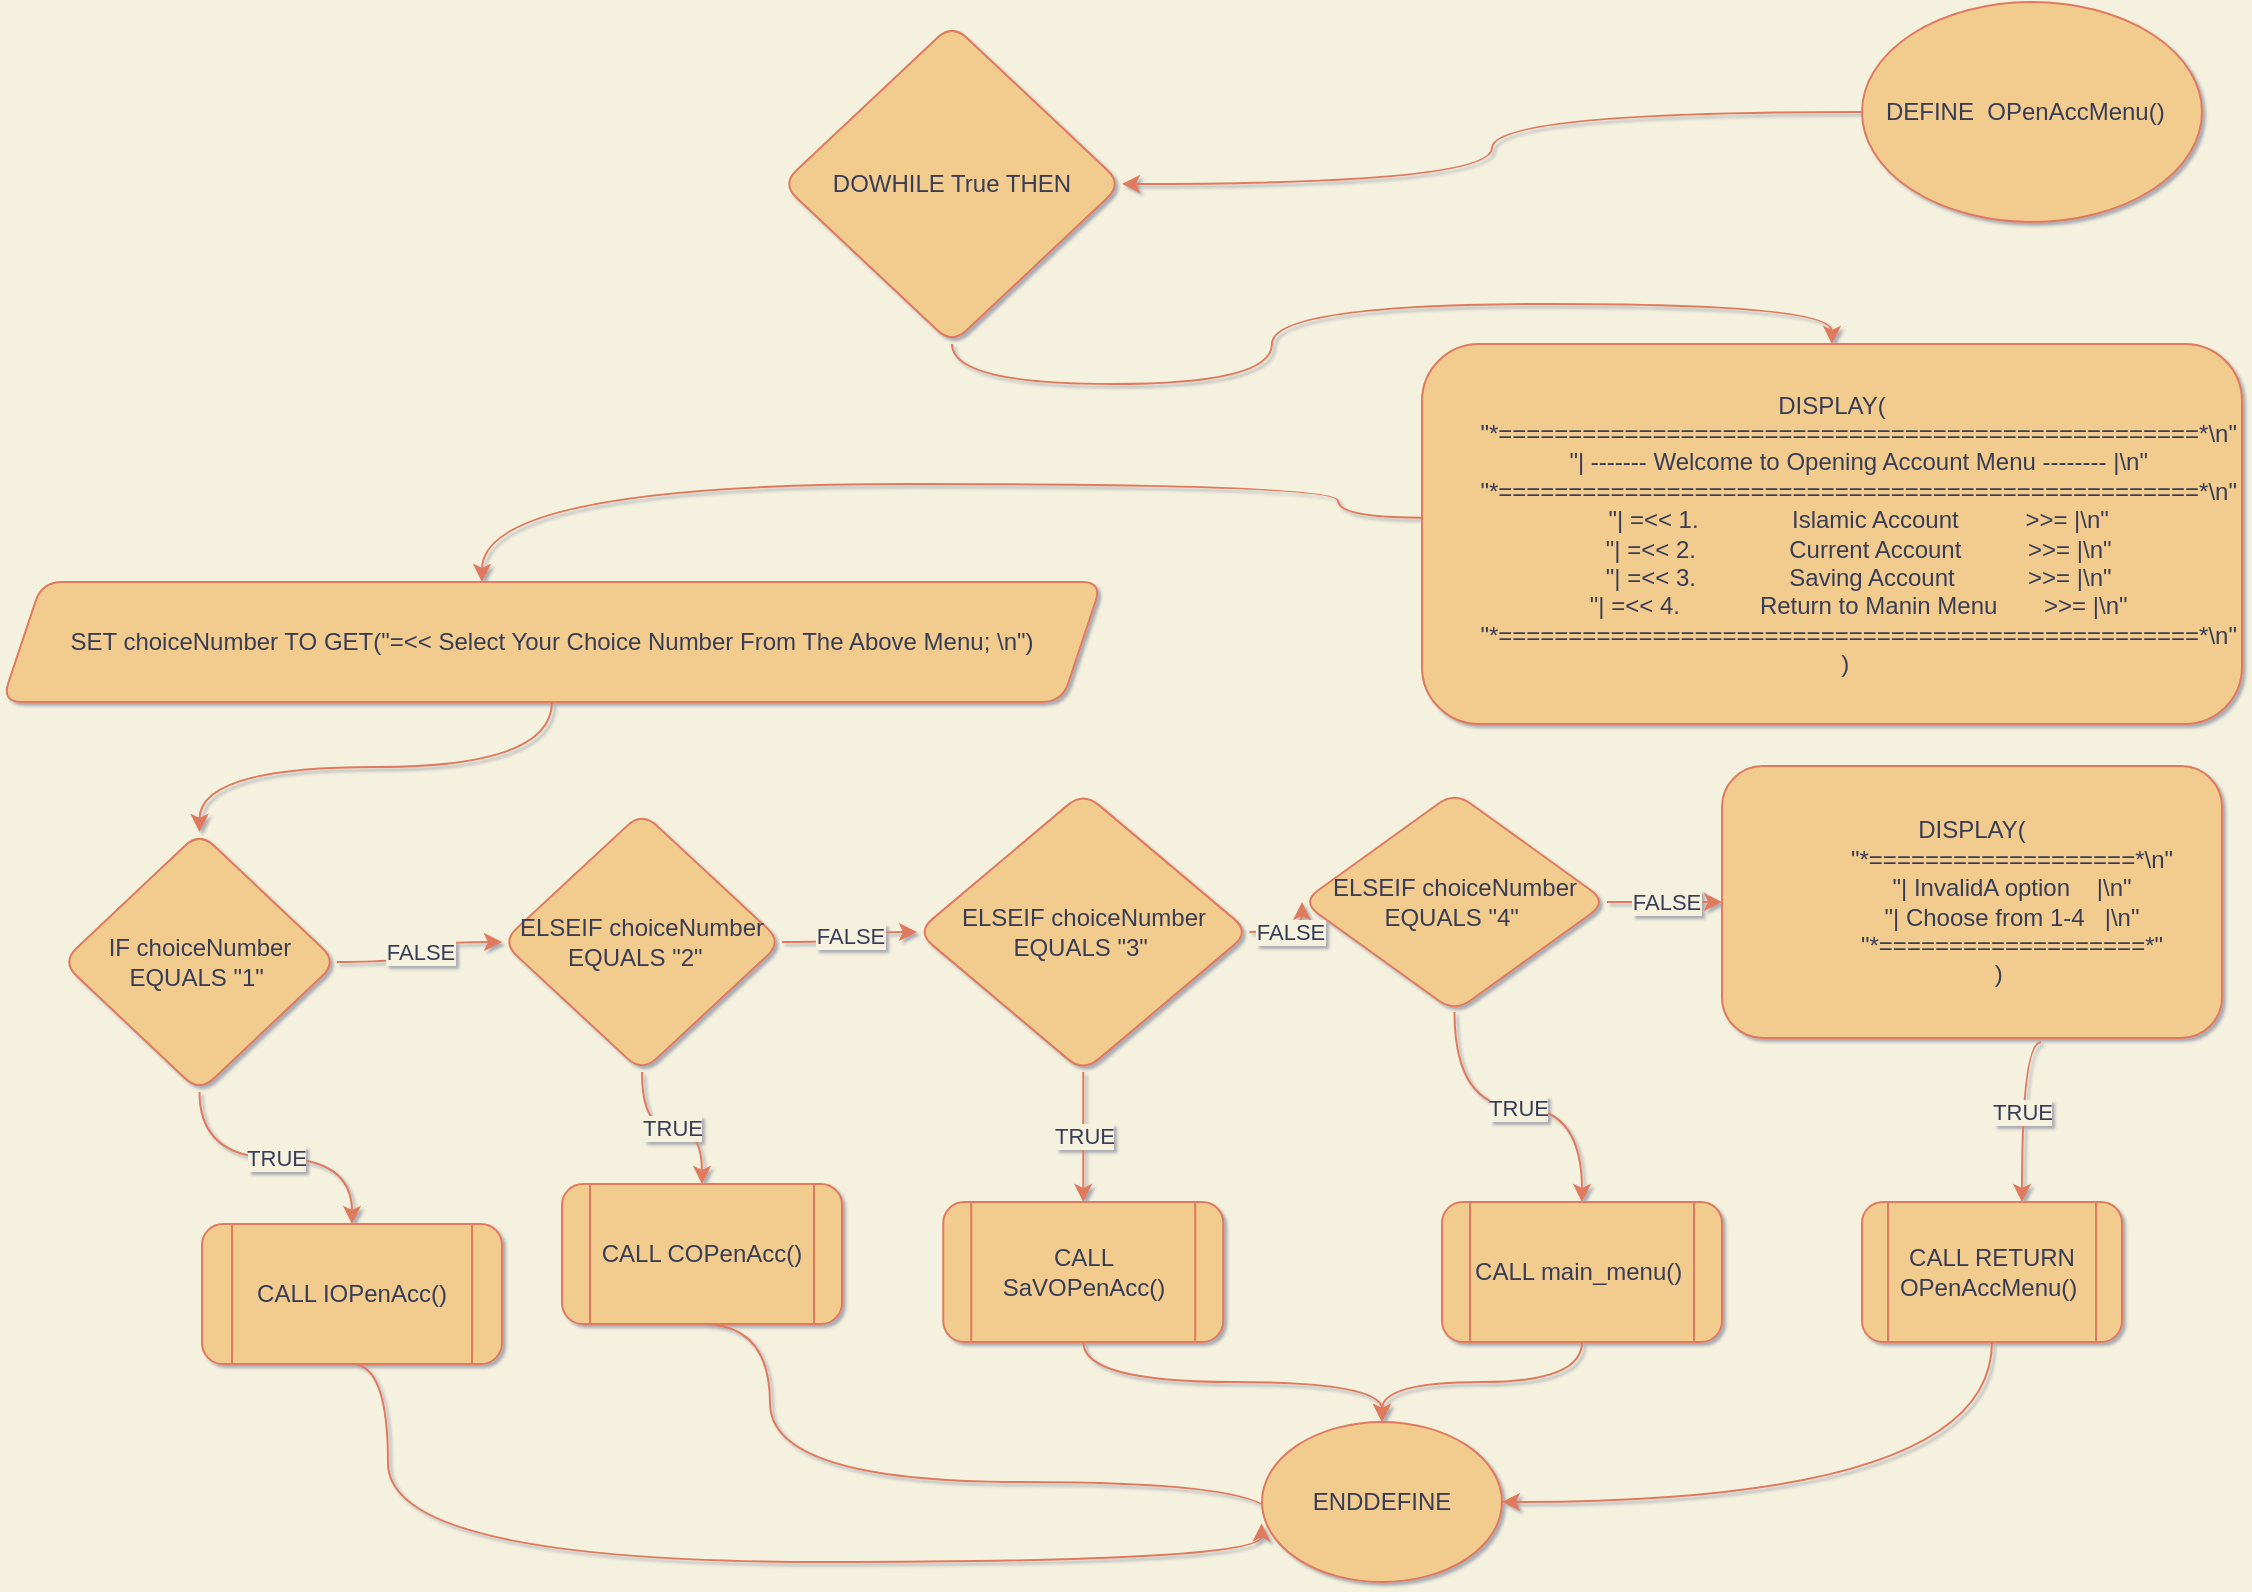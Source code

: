 <mxfile version="15.8.4" type="device"><diagram id="C5RBs43oDa-KdzZeNtuy" name="Page-1"><mxGraphModel dx="1483" dy="984" grid="1" gridSize="10" guides="1" tooltips="1" connect="1" arrows="1" fold="1" page="1" pageScale="1" pageWidth="1169" pageHeight="827" background="#F4F1DE" math="0" shadow="1"><root><mxCell id="WIyWlLk6GJQsqaUBKTNV-0"/><mxCell id="WIyWlLk6GJQsqaUBKTNV-1" parent="WIyWlLk6GJQsqaUBKTNV-0"/><mxCell id="4zt7tbwGmwU5F7glM80a-21" style="edgeStyle=orthogonalEdgeStyle;orthogonalLoop=1;jettySize=auto;html=1;exitX=0;exitY=0.5;exitDx=0;exitDy=0;labelBackgroundColor=#F4F1DE;strokeColor=#E07A5F;fontColor=#393C56;curved=1;" parent="WIyWlLk6GJQsqaUBKTNV-1" source="4zt7tbwGmwU5F7glM80a-0" target="4zt7tbwGmwU5F7glM80a-11" edge="1"><mxGeometry relative="1" as="geometry"/></mxCell><mxCell id="4zt7tbwGmwU5F7glM80a-0" value="DEFINE&amp;nbsp; OPenAccMenu()&amp;nbsp;&amp;nbsp;" style="ellipse;whiteSpace=wrap;html=1;fillColor=#F2CC8F;strokeColor=#E07A5F;fontColor=#393C56;rounded=1;" parent="WIyWlLk6GJQsqaUBKTNV-1" vertex="1"><mxGeometry x="930" y="19" width="170" height="110" as="geometry"/></mxCell><mxCell id="4zt7tbwGmwU5F7glM80a-20" style="edgeStyle=orthogonalEdgeStyle;orthogonalLoop=1;jettySize=auto;html=1;exitX=0.001;exitY=0.457;exitDx=0;exitDy=0;exitPerimeter=0;labelBackgroundColor=#F4F1DE;strokeColor=#E07A5F;fontColor=#393C56;curved=1;" parent="WIyWlLk6GJQsqaUBKTNV-1" source="y_6pFAO76QmJLR7yrTT6-1" target="4zt7tbwGmwU5F7glM80a-2" edge="1"><mxGeometry relative="1" as="geometry"><Array as="points"><mxPoint x="668" y="260"/><mxPoint x="240" y="260"/></Array><mxPoint x="636.243" y="260.059" as="sourcePoint"/></mxGeometry></mxCell><mxCell id="4zt7tbwGmwU5F7glM80a-28" style="edgeStyle=orthogonalEdgeStyle;orthogonalLoop=1;jettySize=auto;html=1;exitX=0.5;exitY=1;exitDx=0;exitDy=0;entryX=0.5;entryY=0;entryDx=0;entryDy=0;labelBackgroundColor=#F4F1DE;strokeColor=#E07A5F;fontColor=#393C56;curved=1;" parent="WIyWlLk6GJQsqaUBKTNV-1" source="4zt7tbwGmwU5F7glM80a-2" target="4zt7tbwGmwU5F7glM80a-6" edge="1"><mxGeometry relative="1" as="geometry"/></mxCell><mxCell id="4zt7tbwGmwU5F7glM80a-2" value="SET choiceNumber TO GET(&quot;=&amp;lt;&amp;lt; Select Your Choice Number From The Above Menu; \n&quot;)" style="shape=parallelogram;perimeter=parallelogramPerimeter;whiteSpace=wrap;html=1;fixedSize=1;fillColor=#F2CC8F;strokeColor=#E07A5F;fontColor=#393C56;rounded=1;" parent="WIyWlLk6GJQsqaUBKTNV-1" vertex="1"><mxGeometry y="309" width="550" height="60" as="geometry"/></mxCell><mxCell id="4zt7tbwGmwU5F7glM80a-18" value="TRUE" style="edgeStyle=orthogonalEdgeStyle;orthogonalLoop=1;jettySize=auto;html=1;exitX=0.5;exitY=1;exitDx=0;exitDy=0;labelBackgroundColor=#F4F1DE;strokeColor=#E07A5F;fontColor=#393C56;curved=1;" parent="WIyWlLk6GJQsqaUBKTNV-1" source="4zt7tbwGmwU5F7glM80a-3" target="4zt7tbwGmwU5F7glM80a-8" edge="1"><mxGeometry relative="1" as="geometry"/></mxCell><mxCell id="4zt7tbwGmwU5F7glM80a-30" value="FALSE" style="edgeStyle=orthogonalEdgeStyle;orthogonalLoop=1;jettySize=auto;html=1;exitX=1;exitY=0.5;exitDx=0;exitDy=0;entryX=0;entryY=0.5;entryDx=0;entryDy=0;labelBackgroundColor=#F4F1DE;strokeColor=#E07A5F;fontColor=#393C56;curved=1;" parent="WIyWlLk6GJQsqaUBKTNV-1" source="4zt7tbwGmwU5F7glM80a-3" target="4zt7tbwGmwU5F7glM80a-4" edge="1"><mxGeometry relative="1" as="geometry"/></mxCell><mxCell id="4zt7tbwGmwU5F7glM80a-3" value="ELSEIF choiceNumber EQUALS &quot;2&quot;&amp;nbsp;&amp;nbsp;" style="rhombus;whiteSpace=wrap;html=1;fillColor=#F2CC8F;strokeColor=#E07A5F;fontColor=#393C56;rounded=1;" parent="WIyWlLk6GJQsqaUBKTNV-1" vertex="1"><mxGeometry x="250" y="424" width="140" height="130" as="geometry"/></mxCell><mxCell id="4zt7tbwGmwU5F7glM80a-17" value="TRUE" style="edgeStyle=orthogonalEdgeStyle;orthogonalLoop=1;jettySize=auto;html=1;exitX=0.5;exitY=1;exitDx=0;exitDy=0;entryX=0.5;entryY=0;entryDx=0;entryDy=0;labelBackgroundColor=#F4F1DE;strokeColor=#E07A5F;fontColor=#393C56;curved=1;" parent="WIyWlLk6GJQsqaUBKTNV-1" source="4zt7tbwGmwU5F7glM80a-4" target="4zt7tbwGmwU5F7glM80a-9" edge="1"><mxGeometry relative="1" as="geometry"/></mxCell><mxCell id="4zt7tbwGmwU5F7glM80a-31" value="FALSE" style="edgeStyle=orthogonalEdgeStyle;orthogonalLoop=1;jettySize=auto;html=1;exitX=1;exitY=0.5;exitDx=0;exitDy=0;entryX=0;entryY=0.5;entryDx=0;entryDy=0;labelBackgroundColor=#F4F1DE;strokeColor=#E07A5F;fontColor=#393C56;curved=1;" parent="WIyWlLk6GJQsqaUBKTNV-1" source="4zt7tbwGmwU5F7glM80a-4" target="4zt7tbwGmwU5F7glM80a-5" edge="1"><mxGeometry relative="1" as="geometry"/></mxCell><mxCell id="4zt7tbwGmwU5F7glM80a-4" value="ELSEIF choiceNumber EQUALS &quot;3&quot;&amp;nbsp;" style="rhombus;whiteSpace=wrap;html=1;fillColor=#F2CC8F;strokeColor=#E07A5F;fontColor=#393C56;rounded=1;" parent="WIyWlLk6GJQsqaUBKTNV-1" vertex="1"><mxGeometry x="457.5" y="414" width="166.25" height="140" as="geometry"/></mxCell><mxCell id="4zt7tbwGmwU5F7glM80a-16" value="TRUE" style="edgeStyle=orthogonalEdgeStyle;orthogonalLoop=1;jettySize=auto;html=1;exitX=0.5;exitY=1;exitDx=0;exitDy=0;labelBackgroundColor=#F4F1DE;strokeColor=#E07A5F;fontColor=#393C56;curved=1;" parent="WIyWlLk6GJQsqaUBKTNV-1" source="4zt7tbwGmwU5F7glM80a-5" target="4zt7tbwGmwU5F7glM80a-10" edge="1"><mxGeometry relative="1" as="geometry"/></mxCell><mxCell id="4zt7tbwGmwU5F7glM80a-32" value="FALSE" style="edgeStyle=orthogonalEdgeStyle;orthogonalLoop=1;jettySize=auto;html=1;exitX=1;exitY=0.5;exitDx=0;exitDy=0;labelBackgroundColor=#F4F1DE;strokeColor=#E07A5F;fontColor=#393C56;curved=1;" parent="WIyWlLk6GJQsqaUBKTNV-1" source="4zt7tbwGmwU5F7glM80a-5" target="y_6pFAO76QmJLR7yrTT6-2" edge="1"><mxGeometry relative="1" as="geometry"><mxPoint x="867.5" y="484" as="targetPoint"/></mxGeometry></mxCell><mxCell id="4zt7tbwGmwU5F7glM80a-5" value="ELSEIF choiceNumber EQUALS &quot;4&quot;&amp;nbsp;" style="rhombus;whiteSpace=wrap;html=1;fillColor=#F2CC8F;strokeColor=#E07A5F;fontColor=#393C56;rounded=1;" parent="WIyWlLk6GJQsqaUBKTNV-1" vertex="1"><mxGeometry x="650" y="414" width="152.5" height="110" as="geometry"/></mxCell><mxCell id="4zt7tbwGmwU5F7glM80a-19" value="TRUE" style="edgeStyle=orthogonalEdgeStyle;orthogonalLoop=1;jettySize=auto;html=1;exitX=0.5;exitY=1;exitDx=0;exitDy=0;labelBackgroundColor=#F4F1DE;strokeColor=#E07A5F;fontColor=#393C56;curved=1;" parent="WIyWlLk6GJQsqaUBKTNV-1" source="4zt7tbwGmwU5F7glM80a-6" target="4zt7tbwGmwU5F7glM80a-7" edge="1"><mxGeometry relative="1" as="geometry"/></mxCell><mxCell id="4zt7tbwGmwU5F7glM80a-29" value="FALSE" style="edgeStyle=orthogonalEdgeStyle;orthogonalLoop=1;jettySize=auto;html=1;exitX=1;exitY=0.5;exitDx=0;exitDy=0;entryX=0;entryY=0.5;entryDx=0;entryDy=0;labelBackgroundColor=#F4F1DE;strokeColor=#E07A5F;fontColor=#393C56;curved=1;" parent="WIyWlLk6GJQsqaUBKTNV-1" source="4zt7tbwGmwU5F7glM80a-6" target="4zt7tbwGmwU5F7glM80a-3" edge="1"><mxGeometry relative="1" as="geometry"/></mxCell><mxCell id="4zt7tbwGmwU5F7glM80a-6" value="IF choiceNumber EQUALS &quot;1&quot;&amp;nbsp;" style="rhombus;whiteSpace=wrap;html=1;fillColor=#F2CC8F;strokeColor=#E07A5F;fontColor=#393C56;rounded=1;" parent="WIyWlLk6GJQsqaUBKTNV-1" vertex="1"><mxGeometry x="30" y="434" width="137.5" height="130" as="geometry"/></mxCell><mxCell id="4zt7tbwGmwU5F7glM80a-23" style="edgeStyle=orthogonalEdgeStyle;orthogonalLoop=1;jettySize=auto;html=1;exitX=0.5;exitY=1;exitDx=0;exitDy=0;entryX=-0.002;entryY=0.634;entryDx=0;entryDy=0;entryPerimeter=0;labelBackgroundColor=#F4F1DE;strokeColor=#E07A5F;fontColor=#393C56;curved=1;" parent="WIyWlLk6GJQsqaUBKTNV-1" source="4zt7tbwGmwU5F7glM80a-7" target="4zt7tbwGmwU5F7glM80a-12" edge="1"><mxGeometry relative="1" as="geometry"><Array as="points"><mxPoint x="193" y="799"/><mxPoint x="630" y="799"/></Array></mxGeometry></mxCell><mxCell id="4zt7tbwGmwU5F7glM80a-7" value="CALL IOPenAcc()" style="shape=process;whiteSpace=wrap;html=1;backgroundOutline=1;fillColor=#F2CC8F;strokeColor=#E07A5F;fontColor=#393C56;rounded=1;" parent="WIyWlLk6GJQsqaUBKTNV-1" vertex="1"><mxGeometry x="100" y="630" width="150" height="70" as="geometry"/></mxCell><mxCell id="4zt7tbwGmwU5F7glM80a-24" style="edgeStyle=orthogonalEdgeStyle;orthogonalLoop=1;jettySize=auto;html=1;exitX=0.5;exitY=1;exitDx=0;exitDy=0;entryX=0.045;entryY=0.677;entryDx=0;entryDy=0;entryPerimeter=0;labelBackgroundColor=#F4F1DE;strokeColor=#E07A5F;fontColor=#393C56;curved=1;" parent="WIyWlLk6GJQsqaUBKTNV-1" source="4zt7tbwGmwU5F7glM80a-8" target="4zt7tbwGmwU5F7glM80a-12" edge="1"><mxGeometry relative="1" as="geometry"><mxPoint x="383.714" y="789" as="targetPoint"/><Array as="points"><mxPoint x="384" y="759"/><mxPoint x="635" y="759"/></Array></mxGeometry></mxCell><mxCell id="4zt7tbwGmwU5F7glM80a-8" value="CALL COPenAcc()" style="shape=process;whiteSpace=wrap;html=1;backgroundOutline=1;fillColor=#F2CC8F;strokeColor=#E07A5F;fontColor=#393C56;rounded=1;" parent="WIyWlLk6GJQsqaUBKTNV-1" vertex="1"><mxGeometry x="280" y="610" width="140" height="70" as="geometry"/></mxCell><mxCell id="4zt7tbwGmwU5F7glM80a-25" style="edgeStyle=orthogonalEdgeStyle;orthogonalLoop=1;jettySize=auto;html=1;exitX=0.5;exitY=1;exitDx=0;exitDy=0;labelBackgroundColor=#F4F1DE;strokeColor=#E07A5F;fontColor=#393C56;curved=1;" parent="WIyWlLk6GJQsqaUBKTNV-1" source="4zt7tbwGmwU5F7glM80a-9" target="4zt7tbwGmwU5F7glM80a-12" edge="1"><mxGeometry relative="1" as="geometry"/></mxCell><mxCell id="4zt7tbwGmwU5F7glM80a-9" value="CALL SaVOPenAcc()" style="shape=process;whiteSpace=wrap;html=1;backgroundOutline=1;fillColor=#F2CC8F;strokeColor=#E07A5F;fontColor=#393C56;rounded=1;" parent="WIyWlLk6GJQsqaUBKTNV-1" vertex="1"><mxGeometry x="470.63" y="619" width="140" height="70" as="geometry"/></mxCell><mxCell id="4zt7tbwGmwU5F7glM80a-26" style="edgeStyle=orthogonalEdgeStyle;orthogonalLoop=1;jettySize=auto;html=1;exitX=0.5;exitY=1;exitDx=0;exitDy=0;labelBackgroundColor=#F4F1DE;strokeColor=#E07A5F;fontColor=#393C56;curved=1;" parent="WIyWlLk6GJQsqaUBKTNV-1" source="4zt7tbwGmwU5F7glM80a-10" target="4zt7tbwGmwU5F7glM80a-12" edge="1"><mxGeometry relative="1" as="geometry"/></mxCell><mxCell id="4zt7tbwGmwU5F7glM80a-10" value="CALL main_menu()&amp;nbsp;" style="shape=process;whiteSpace=wrap;html=1;backgroundOutline=1;fillColor=#F2CC8F;strokeColor=#E07A5F;fontColor=#393C56;rounded=1;" parent="WIyWlLk6GJQsqaUBKTNV-1" vertex="1"><mxGeometry x="720" y="619" width="140" height="70" as="geometry"/></mxCell><mxCell id="4zt7tbwGmwU5F7glM80a-22" style="edgeStyle=orthogonalEdgeStyle;orthogonalLoop=1;jettySize=auto;html=1;exitX=0.5;exitY=1;exitDx=0;exitDy=0;entryX=0.5;entryY=0;entryDx=0;entryDy=0;labelBackgroundColor=#F4F1DE;strokeColor=#E07A5F;fontColor=#393C56;curved=1;" parent="WIyWlLk6GJQsqaUBKTNV-1" source="4zt7tbwGmwU5F7glM80a-11" target="y_6pFAO76QmJLR7yrTT6-1" edge="1"><mxGeometry relative="1" as="geometry"><mxPoint x="915.8" y="230.48" as="targetPoint"/></mxGeometry></mxCell><mxCell id="4zt7tbwGmwU5F7glM80a-11" value="DOWHILE True THEN" style="rhombus;whiteSpace=wrap;html=1;fillColor=#F2CC8F;strokeColor=#E07A5F;fontColor=#393C56;rounded=1;" parent="WIyWlLk6GJQsqaUBKTNV-1" vertex="1"><mxGeometry x="390" y="30" width="170" height="160" as="geometry"/></mxCell><mxCell id="4zt7tbwGmwU5F7glM80a-12" value="ENDDEFINE" style="ellipse;whiteSpace=wrap;html=1;fillColor=#F2CC8F;strokeColor=#E07A5F;fontColor=#393C56;rounded=1;" parent="WIyWlLk6GJQsqaUBKTNV-1" vertex="1"><mxGeometry x="630" y="729" width="120" height="80" as="geometry"/></mxCell><mxCell id="4zt7tbwGmwU5F7glM80a-15" value="TRUE" style="edgeStyle=orthogonalEdgeStyle;orthogonalLoop=1;jettySize=auto;html=1;exitX=0.638;exitY=1.016;exitDx=0;exitDy=0;exitPerimeter=0;labelBackgroundColor=#F4F1DE;strokeColor=#E07A5F;fontColor=#393C56;curved=1;" parent="WIyWlLk6GJQsqaUBKTNV-1" source="y_6pFAO76QmJLR7yrTT6-2" target="4zt7tbwGmwU5F7glM80a-14" edge="1"><mxGeometry relative="1" as="geometry"><mxPoint x="1020" y="540" as="sourcePoint"/><Array as="points"><mxPoint x="1010" y="539"/></Array></mxGeometry></mxCell><mxCell id="4zt7tbwGmwU5F7glM80a-27" style="edgeStyle=orthogonalEdgeStyle;orthogonalLoop=1;jettySize=auto;html=1;exitX=0.5;exitY=1;exitDx=0;exitDy=0;entryX=1;entryY=0.5;entryDx=0;entryDy=0;labelBackgroundColor=#F4F1DE;strokeColor=#E07A5F;fontColor=#393C56;curved=1;" parent="WIyWlLk6GJQsqaUBKTNV-1" source="4zt7tbwGmwU5F7glM80a-14" target="4zt7tbwGmwU5F7glM80a-12" edge="1"><mxGeometry relative="1" as="geometry"/></mxCell><mxCell id="4zt7tbwGmwU5F7glM80a-14" value="CALL RETURN OPenAccMenu()&amp;nbsp;" style="shape=process;whiteSpace=wrap;html=1;backgroundOutline=1;fillColor=#F2CC8F;strokeColor=#E07A5F;fontColor=#393C56;rounded=1;" parent="WIyWlLk6GJQsqaUBKTNV-1" vertex="1"><mxGeometry x="930" y="619" width="130" height="70" as="geometry"/></mxCell><mxCell id="y_6pFAO76QmJLR7yrTT6-1" value="&lt;div&gt;DISPLAY(&lt;/div&gt;&lt;div&gt;&amp;nbsp; &amp;nbsp; &amp;nbsp; &amp;nbsp; &quot;*==================================================*\n&quot;&lt;/div&gt;&lt;div&gt;&amp;nbsp; &amp;nbsp; &amp;nbsp; &amp;nbsp; &quot;| ------- Welcome to Opening Account Menu -------- |\n&quot;&lt;/div&gt;&lt;div&gt;&amp;nbsp; &amp;nbsp; &amp;nbsp; &amp;nbsp; &quot;*==================================================*\n&quot;&lt;/div&gt;&lt;div&gt;&amp;nbsp; &amp;nbsp; &amp;nbsp; &amp;nbsp; &quot;| =&amp;lt;&amp;lt; 1.&amp;nbsp; &amp;nbsp; &amp;nbsp; &amp;nbsp; &amp;nbsp; &amp;nbsp; &amp;nbsp; Islamic Account&amp;nbsp; &amp;nbsp; &amp;nbsp; &amp;nbsp; &amp;nbsp; &amp;gt;&amp;gt;= |\n&quot;&lt;/div&gt;&lt;div&gt;&amp;nbsp; &amp;nbsp; &amp;nbsp; &amp;nbsp; &quot;| =&amp;lt;&amp;lt; 2.&amp;nbsp; &amp;nbsp; &amp;nbsp; &amp;nbsp; &amp;nbsp; &amp;nbsp; &amp;nbsp; Current Account&amp;nbsp; &amp;nbsp; &amp;nbsp; &amp;nbsp; &amp;nbsp; &amp;gt;&amp;gt;= |\n&quot;&lt;/div&gt;&lt;div&gt;&amp;nbsp; &amp;nbsp; &amp;nbsp; &amp;nbsp; &quot;| =&amp;lt;&amp;lt; 3.&amp;nbsp; &amp;nbsp; &amp;nbsp; &amp;nbsp; &amp;nbsp; &amp;nbsp; &amp;nbsp; Saving Account&amp;nbsp; &amp;nbsp; &amp;nbsp; &amp;nbsp; &amp;nbsp; &amp;nbsp;&amp;gt;&amp;gt;= |\n&quot;&lt;/div&gt;&lt;div&gt;&amp;nbsp; &amp;nbsp; &amp;nbsp; &amp;nbsp; &quot;| =&amp;lt;&amp;lt; 4.&amp;nbsp; &amp;nbsp; &amp;nbsp; &amp;nbsp; &amp;nbsp; &amp;nbsp; Return to Manin Menu&amp;nbsp; &amp;nbsp; &amp;nbsp; &amp;nbsp;&amp;gt;&amp;gt;= |\n&quot;&lt;/div&gt;&lt;div&gt;&amp;nbsp; &amp;nbsp; &amp;nbsp; &amp;nbsp; &quot;*==================================================*\n&quot;&lt;/div&gt;&lt;div&gt;&amp;nbsp; &amp;nbsp; )&lt;/div&gt;" style="whiteSpace=wrap;html=1;fillColor=#F2CC8F;strokeColor=#E07A5F;fontColor=#393C56;rounded=1;" parent="WIyWlLk6GJQsqaUBKTNV-1" vertex="1"><mxGeometry x="710" y="190" width="410" height="190" as="geometry"/></mxCell><mxCell id="y_6pFAO76QmJLR7yrTT6-2" value="&lt;div&gt;DISPLAY(&lt;/div&gt;&lt;div&gt;&amp;nbsp; &amp;nbsp; &amp;nbsp; &amp;nbsp; &amp;nbsp; &amp;nbsp; &quot;*===================*\n&quot;&lt;/div&gt;&lt;div&gt;&amp;nbsp; &amp;nbsp; &amp;nbsp; &amp;nbsp; &amp;nbsp; &amp;nbsp; &quot;| InvalidA option&amp;nbsp; &amp;nbsp; |\n&quot;&lt;/div&gt;&lt;div&gt;&amp;nbsp; &amp;nbsp; &amp;nbsp; &amp;nbsp; &amp;nbsp; &amp;nbsp; &quot;| Choose from 1-4&amp;nbsp; &amp;nbsp;|\n&quot;&lt;/div&gt;&lt;div&gt;&amp;nbsp; &amp;nbsp; &amp;nbsp; &amp;nbsp; &amp;nbsp; &amp;nbsp; &quot;*===================*&quot;&lt;/div&gt;&lt;div&gt;&amp;nbsp; &amp;nbsp; &amp;nbsp; &amp;nbsp; )&lt;/div&gt;" style="whiteSpace=wrap;html=1;fillColor=#F2CC8F;strokeColor=#E07A5F;fontColor=#393C56;rounded=1;" parent="WIyWlLk6GJQsqaUBKTNV-1" vertex="1"><mxGeometry x="860" y="401" width="250" height="136" as="geometry"/></mxCell></root></mxGraphModel></diagram></mxfile>